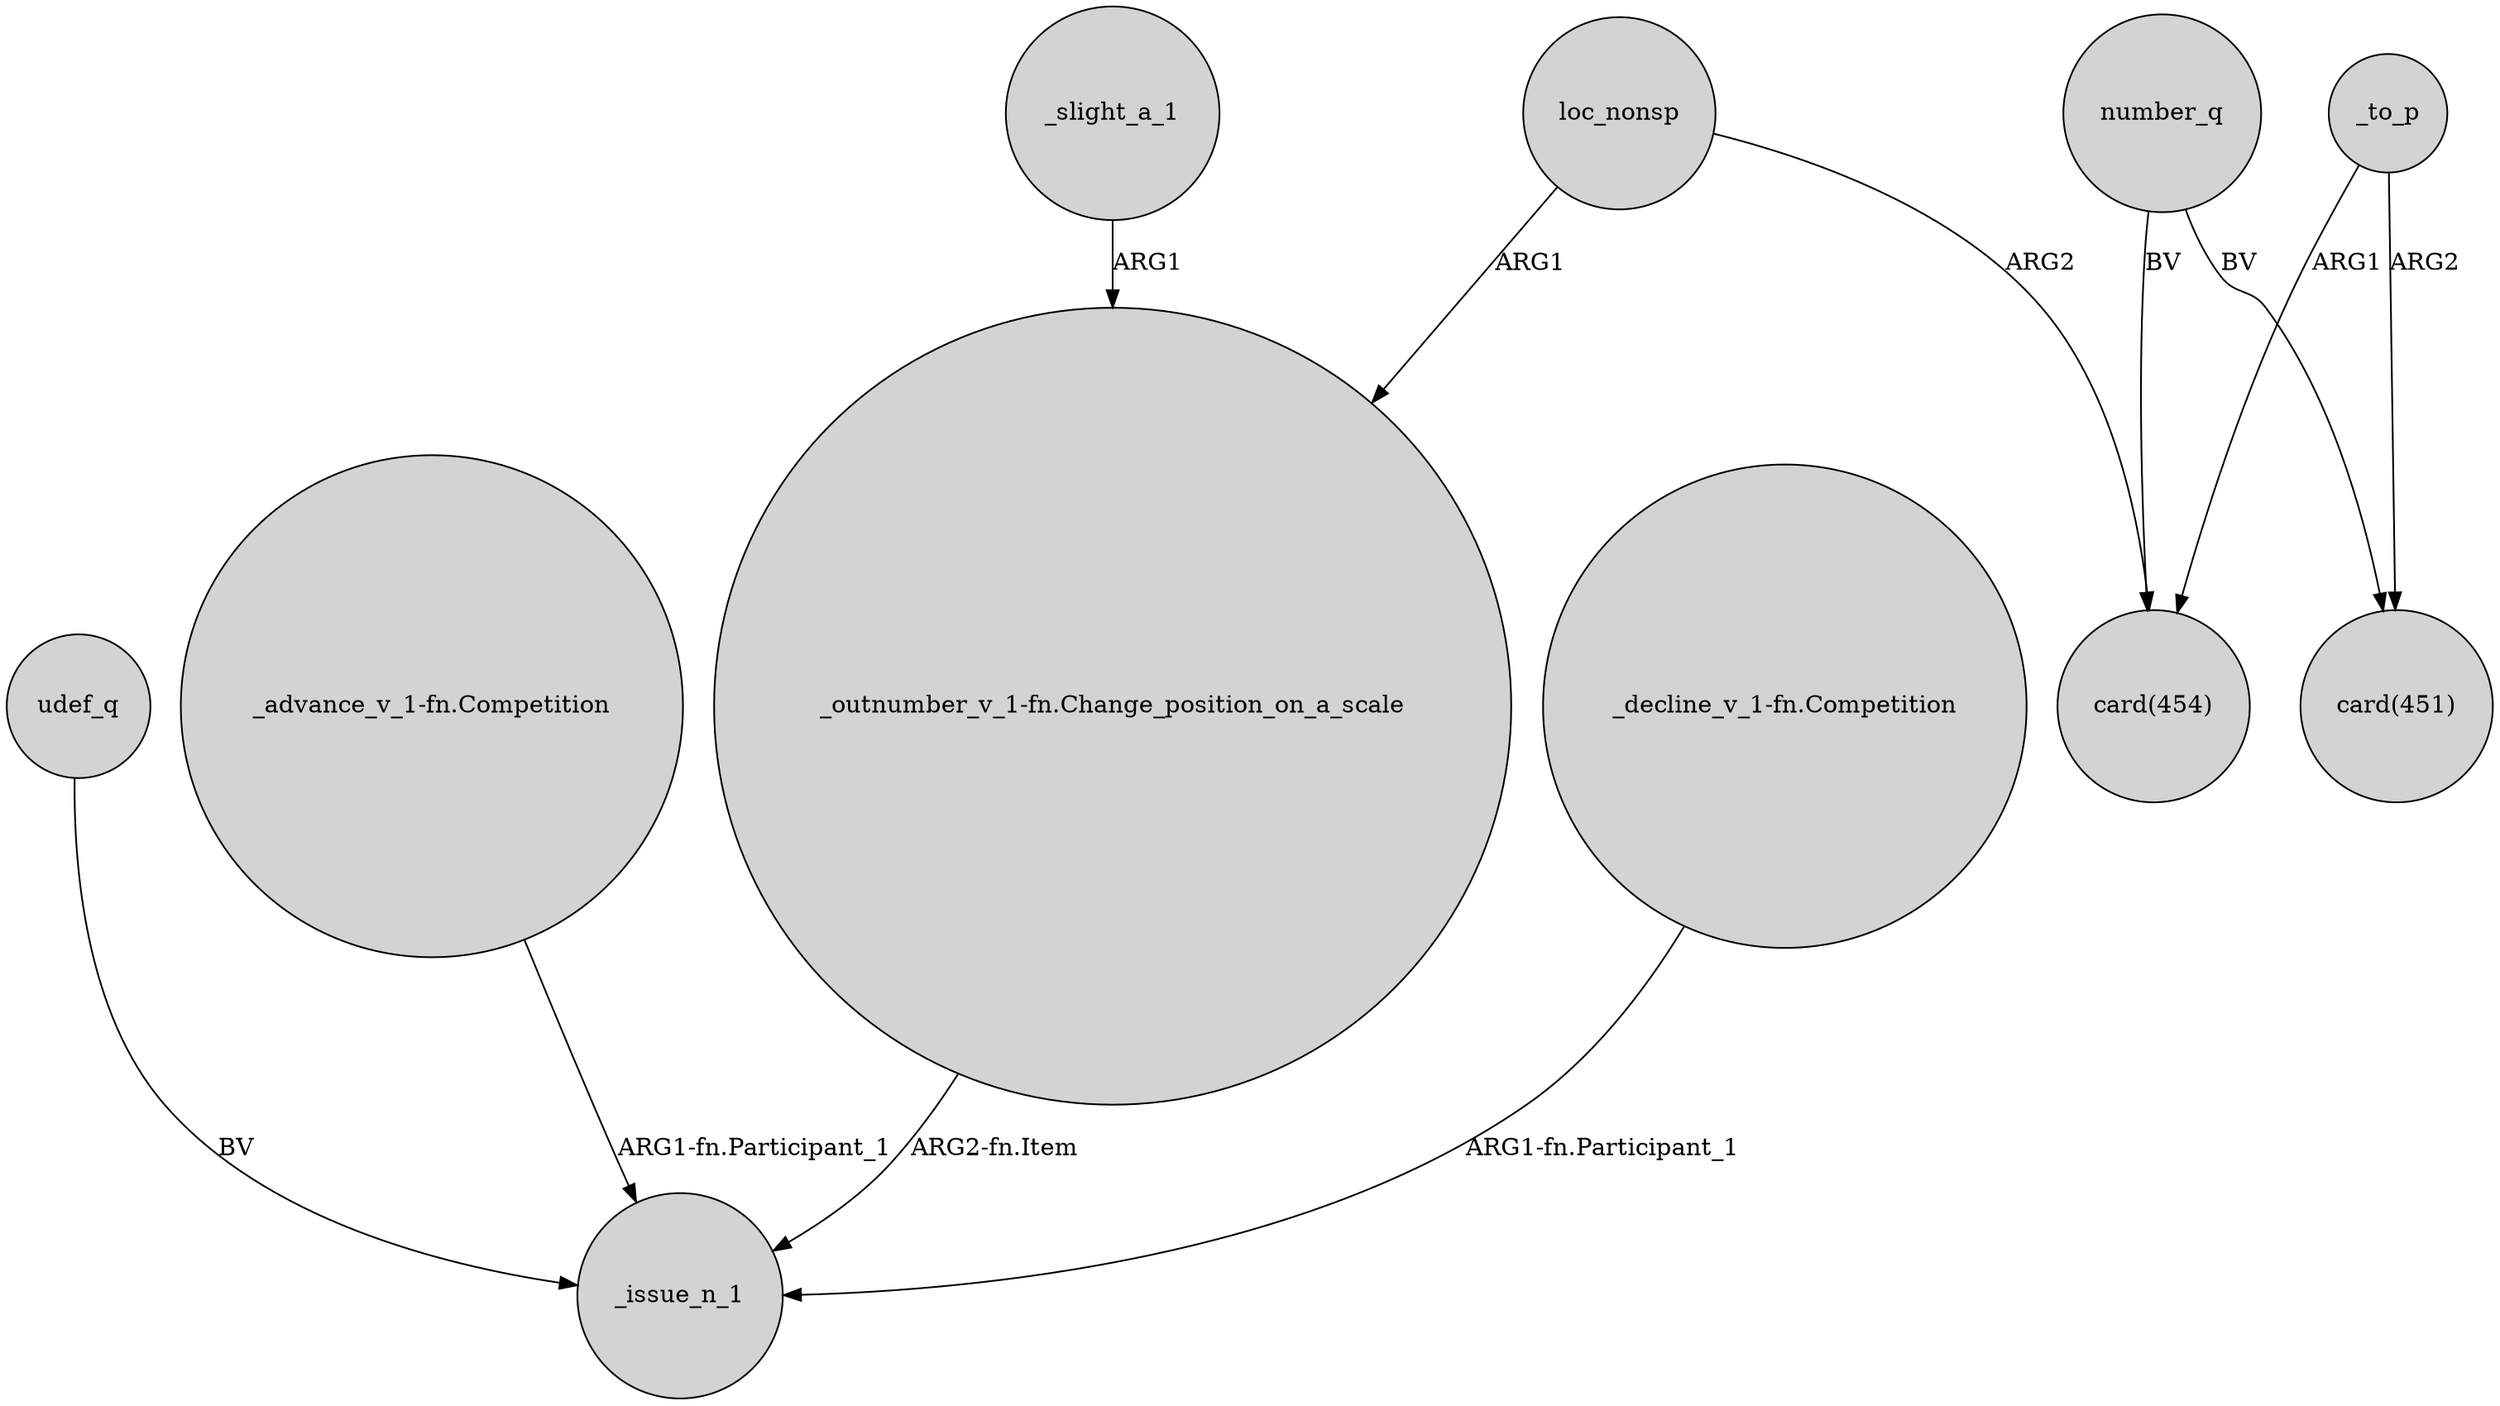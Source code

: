 digraph {
	node [shape=circle style=filled]
	udef_q -> _issue_n_1 [label=BV]
	"_advance_v_1-fn.Competition" -> _issue_n_1 [label="ARG1-fn.Participant_1"]
	number_q -> "card(454)" [label=BV]
	_slight_a_1 -> "_outnumber_v_1-fn.Change_position_on_a_scale" [label=ARG1]
	loc_nonsp -> "_outnumber_v_1-fn.Change_position_on_a_scale" [label=ARG1]
	"_outnumber_v_1-fn.Change_position_on_a_scale" -> _issue_n_1 [label="ARG2-fn.Item"]
	"_decline_v_1-fn.Competition" -> _issue_n_1 [label="ARG1-fn.Participant_1"]
	loc_nonsp -> "card(454)" [label=ARG2]
	number_q -> "card(451)" [label=BV]
	_to_p -> "card(454)" [label=ARG1]
	_to_p -> "card(451)" [label=ARG2]
}
